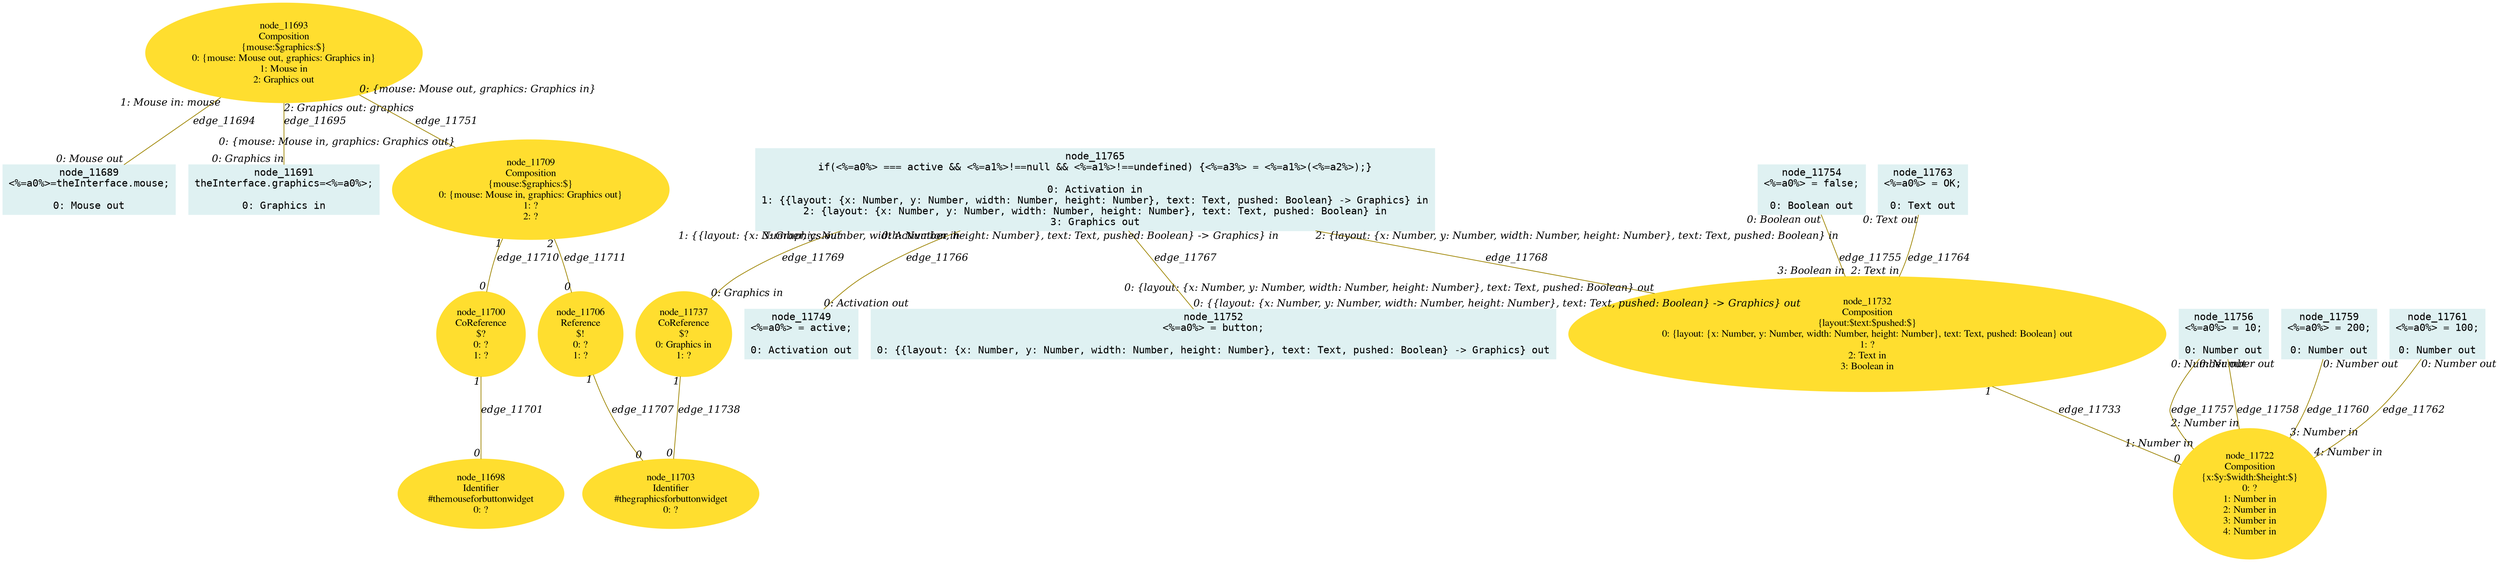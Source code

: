 digraph g{node_11689 [shape="box", style="filled", color="#dff1f2", fontname="Courier", label="node_11689
<%=a0%>=theInterface.mouse;

0: Mouse out" ]
node_11691 [shape="box", style="filled", color="#dff1f2", fontname="Courier", label="node_11691
theInterface.graphics=<%=a0%>;

0: Graphics in" ]
node_11693 [shape="ellipse", style="filled", color="#ffde2f", fontname="Times", label="node_11693
Composition
{mouse:$graphics:$}
0: {mouse: Mouse out, graphics: Graphics in}
1: Mouse in
2: Graphics out" ]
node_11698 [shape="ellipse", style="filled", color="#ffde2f", fontname="Times", label="node_11698
Identifier
#themouseforbuttonwidget
0: ?" ]
node_11700 [shape="ellipse", style="filled", color="#ffde2f", fontname="Times", label="node_11700
CoReference
$?
0: ?
1: ?" ]
node_11703 [shape="ellipse", style="filled", color="#ffde2f", fontname="Times", label="node_11703
Identifier
#thegraphicsforbuttonwidget
0: ?" ]
node_11706 [shape="ellipse", style="filled", color="#ffde2f", fontname="Times", label="node_11706
Reference
$!
0: ?
1: ?" ]
node_11709 [shape="ellipse", style="filled", color="#ffde2f", fontname="Times", label="node_11709
Composition
{mouse:$graphics:$}
0: {mouse: Mouse in, graphics: Graphics out}
1: ?
2: ?" ]
node_11722 [shape="ellipse", style="filled", color="#ffde2f", fontname="Times", label="node_11722
Composition
{x:$y:$width:$height:$}
0: ?
1: Number in
2: Number in
3: Number in
4: Number in" ]
node_11732 [shape="ellipse", style="filled", color="#ffde2f", fontname="Times", label="node_11732
Composition
{layout:$text:$pushed:$}
0: {layout: {x: Number, y: Number, width: Number, height: Number}, text: Text, pushed: Boolean} out
1: ?
2: Text in
3: Boolean in" ]
node_11737 [shape="ellipse", style="filled", color="#ffde2f", fontname="Times", label="node_11737
CoReference
$?
0: Graphics in
1: ?" ]
node_11749 [shape="box", style="filled", color="#dff1f2", fontname="Courier", label="node_11749
<%=a0%> = active;

0: Activation out" ]
node_11752 [shape="box", style="filled", color="#dff1f2", fontname="Courier", label="node_11752
<%=a0%> = button;

0: {{layout: {x: Number, y: Number, width: Number, height: Number}, text: Text, pushed: Boolean} -> Graphics} out" ]
node_11754 [shape="box", style="filled", color="#dff1f2", fontname="Courier", label="node_11754
<%=a0%> = false;

0: Boolean out" ]
node_11756 [shape="box", style="filled", color="#dff1f2", fontname="Courier", label="node_11756
<%=a0%> = 10;

0: Number out" ]
node_11759 [shape="box", style="filled", color="#dff1f2", fontname="Courier", label="node_11759
<%=a0%> = 200;

0: Number out" ]
node_11761 [shape="box", style="filled", color="#dff1f2", fontname="Courier", label="node_11761
<%=a0%> = 100;

0: Number out" ]
node_11763 [shape="box", style="filled", color="#dff1f2", fontname="Courier", label="node_11763
<%=a0%> = OK;

0: Text out" ]
node_11765 [shape="box", style="filled", color="#dff1f2", fontname="Courier", label="node_11765
if(<%=a0%> === active && <%=a1%>!==null && <%=a1%>!==undefined) {<%=a3%> = <%=a1%>(<%=a2%>);}

0: Activation in
1: {{layout: {x: Number, y: Number, width: Number, height: Number}, text: Text, pushed: Boolean} -> Graphics} in
2: {layout: {x: Number, y: Number, width: Number, height: Number}, text: Text, pushed: Boolean} in
3: Graphics out" ]
node_11693 -> node_11689 [dir=none, arrowHead=none, fontname="Times-Italic", arrowsize=1, color="#9d8400", label="edge_11694",  headlabel="0: Mouse out", taillabel="1: Mouse in: mouse" ]
node_11693 -> node_11691 [dir=none, arrowHead=none, fontname="Times-Italic", arrowsize=1, color="#9d8400", label="edge_11695",  headlabel="0: Graphics in", taillabel="2: Graphics out: graphics" ]
node_11700 -> node_11698 [dir=none, arrowHead=none, fontname="Times-Italic", arrowsize=1, color="#9d8400", label="edge_11701",  headlabel="0", taillabel="1" ]
node_11706 -> node_11703 [dir=none, arrowHead=none, fontname="Times-Italic", arrowsize=1, color="#9d8400", label="edge_11707",  headlabel="0", taillabel="1" ]
node_11709 -> node_11700 [dir=none, arrowHead=none, fontname="Times-Italic", arrowsize=1, color="#9d8400", label="edge_11710",  headlabel="0", taillabel="1" ]
node_11709 -> node_11706 [dir=none, arrowHead=none, fontname="Times-Italic", arrowsize=1, color="#9d8400", label="edge_11711",  headlabel="0", taillabel="2" ]
node_11732 -> node_11722 [dir=none, arrowHead=none, fontname="Times-Italic", arrowsize=1, color="#9d8400", label="edge_11733",  headlabel="0", taillabel="1" ]
node_11737 -> node_11703 [dir=none, arrowHead=none, fontname="Times-Italic", arrowsize=1, color="#9d8400", label="edge_11738",  headlabel="0", taillabel="1" ]
node_11693 -> node_11709 [dir=none, arrowHead=none, fontname="Times-Italic", arrowsize=1, color="#9d8400", label="edge_11751",  headlabel="0: {mouse: Mouse in, graphics: Graphics out}", taillabel="0: {mouse: Mouse out, graphics: Graphics in}" ]
node_11754 -> node_11732 [dir=none, arrowHead=none, fontname="Times-Italic", arrowsize=1, color="#9d8400", label="edge_11755",  headlabel="3: Boolean in", taillabel="0: Boolean out" ]
node_11756 -> node_11722 [dir=none, arrowHead=none, fontname="Times-Italic", arrowsize=1, color="#9d8400", label="edge_11757",  headlabel="1: Number in", taillabel="0: Number out" ]
node_11756 -> node_11722 [dir=none, arrowHead=none, fontname="Times-Italic", arrowsize=1, color="#9d8400", label="edge_11758",  headlabel="2: Number in", taillabel="0: Number out" ]
node_11759 -> node_11722 [dir=none, arrowHead=none, fontname="Times-Italic", arrowsize=1, color="#9d8400", label="edge_11760",  headlabel="3: Number in", taillabel="0: Number out" ]
node_11761 -> node_11722 [dir=none, arrowHead=none, fontname="Times-Italic", arrowsize=1, color="#9d8400", label="edge_11762",  headlabel="4: Number in", taillabel="0: Number out" ]
node_11763 -> node_11732 [dir=none, arrowHead=none, fontname="Times-Italic", arrowsize=1, color="#9d8400", label="edge_11764",  headlabel="2: Text in", taillabel="0: Text out" ]
node_11765 -> node_11749 [dir=none, arrowHead=none, fontname="Times-Italic", arrowsize=1, color="#9d8400", label="edge_11766",  headlabel="0: Activation out", taillabel="0: Activation in" ]
node_11765 -> node_11752 [dir=none, arrowHead=none, fontname="Times-Italic", arrowsize=1, color="#9d8400", label="edge_11767",  headlabel="0: {{layout: {x: Number, y: Number, width: Number, height: Number}, text: Text, pushed: Boolean} -> Graphics} out", taillabel="1: {{layout: {x: Number, y: Number, width: Number, height: Number}, text: Text, pushed: Boolean} -> Graphics} in" ]
node_11765 -> node_11732 [dir=none, arrowHead=none, fontname="Times-Italic", arrowsize=1, color="#9d8400", label="edge_11768",  headlabel="0: {layout: {x: Number, y: Number, width: Number, height: Number}, text: Text, pushed: Boolean} out", taillabel="2: {layout: {x: Number, y: Number, width: Number, height: Number}, text: Text, pushed: Boolean} in" ]
node_11765 -> node_11737 [dir=none, arrowHead=none, fontname="Times-Italic", arrowsize=1, color="#9d8400", label="edge_11769",  headlabel="0: Graphics in", taillabel="3: Graphics out" ]
}